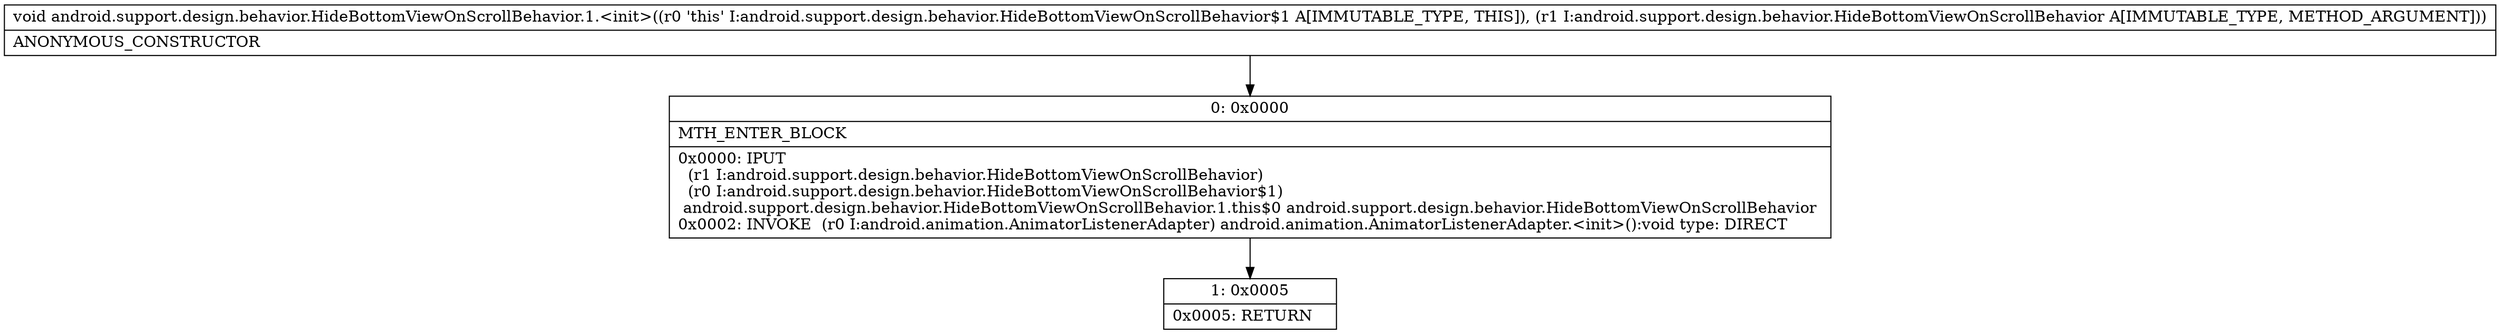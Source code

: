digraph "CFG forandroid.support.design.behavior.HideBottomViewOnScrollBehavior.1.\<init\>(Landroid\/support\/design\/behavior\/HideBottomViewOnScrollBehavior;)V" {
Node_0 [shape=record,label="{0\:\ 0x0000|MTH_ENTER_BLOCK\l|0x0000: IPUT  \l  (r1 I:android.support.design.behavior.HideBottomViewOnScrollBehavior)\l  (r0 I:android.support.design.behavior.HideBottomViewOnScrollBehavior$1)\l android.support.design.behavior.HideBottomViewOnScrollBehavior.1.this$0 android.support.design.behavior.HideBottomViewOnScrollBehavior \l0x0002: INVOKE  (r0 I:android.animation.AnimatorListenerAdapter) android.animation.AnimatorListenerAdapter.\<init\>():void type: DIRECT \l}"];
Node_1 [shape=record,label="{1\:\ 0x0005|0x0005: RETURN   \l}"];
MethodNode[shape=record,label="{void android.support.design.behavior.HideBottomViewOnScrollBehavior.1.\<init\>((r0 'this' I:android.support.design.behavior.HideBottomViewOnScrollBehavior$1 A[IMMUTABLE_TYPE, THIS]), (r1 I:android.support.design.behavior.HideBottomViewOnScrollBehavior A[IMMUTABLE_TYPE, METHOD_ARGUMENT]))  | ANONYMOUS_CONSTRUCTOR\l}"];
MethodNode -> Node_0;
Node_0 -> Node_1;
}

